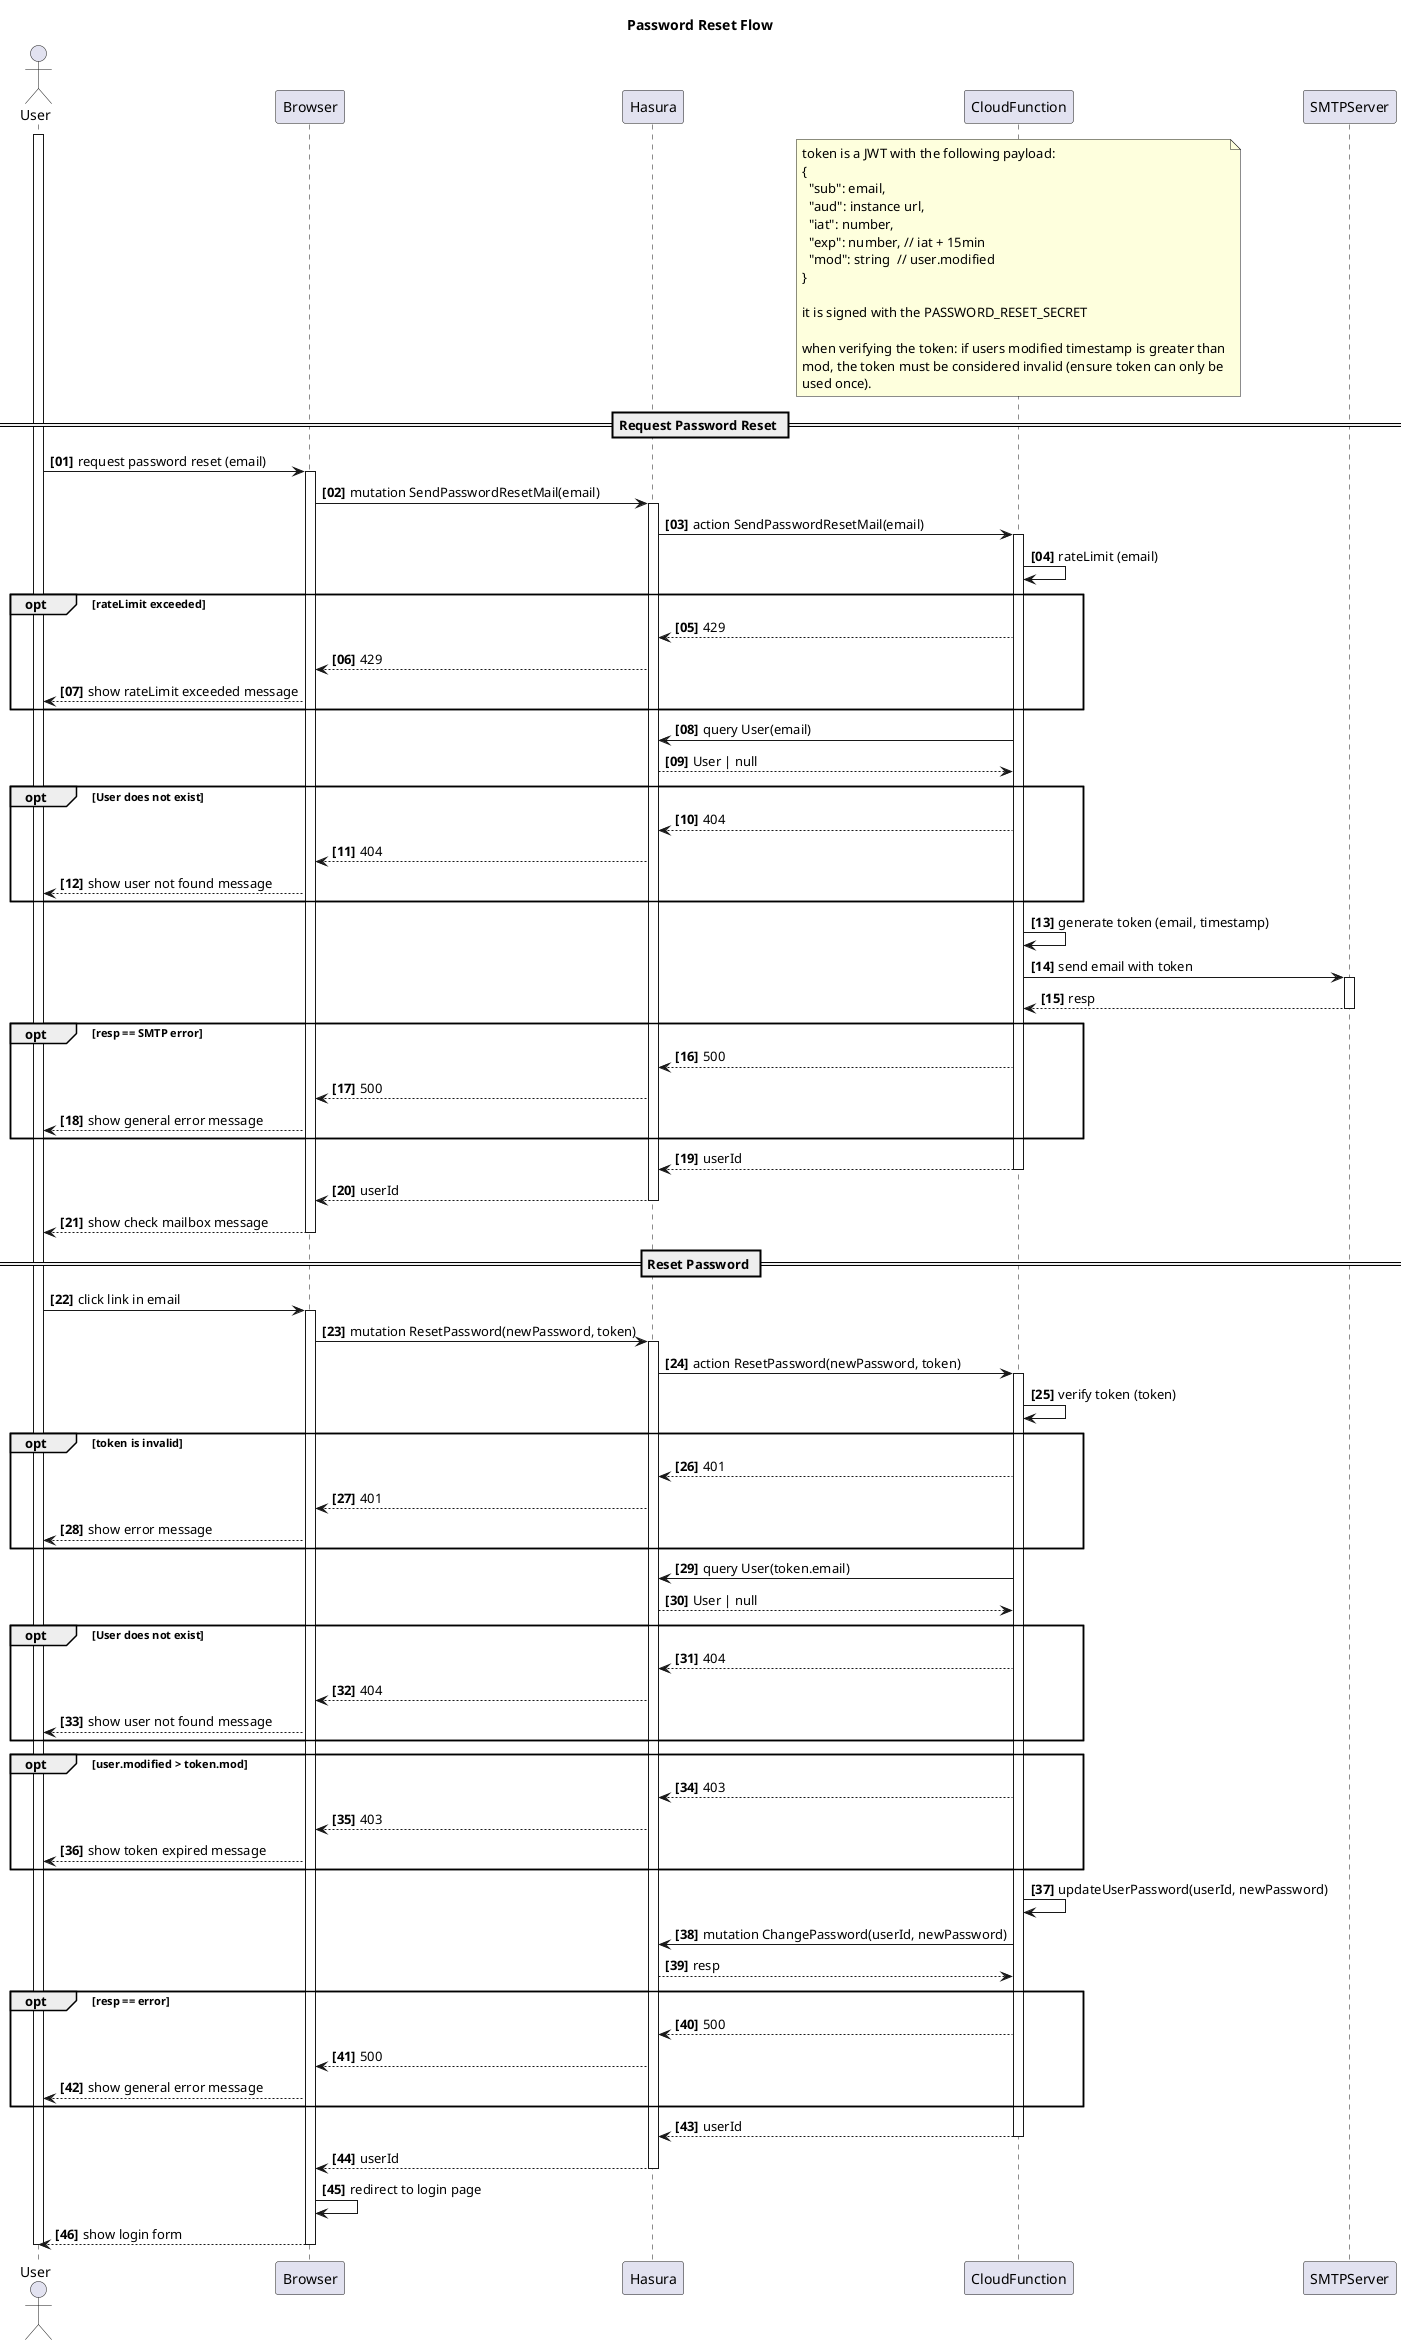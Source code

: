 @startuml Password Reset
title Password Reset Flow

autonumber "<b>[00]"

actor User
participant Browser
participant Hasura
participant CloudFunction
participant SMTPServer

note over CloudFunction
token is a JWT with the following payload:
{
  "sub": email,
  "aud": instance url,
  "iat": number,
  "exp": number, // iat + 15min
  "mod": string  // user.modified
}

it is signed with the PASSWORD_RESET_SECRET

when verifying the token: if users modified timestamp is greater than
mod, the token must be considered invalid (ensure token can only be
used once).
end note

== Request Password Reset ==

activate User
User -> Browser: request password reset (email)
activate Browser
Browser -> Hasura: mutation SendPasswordResetMail(email)
activate Hasura
Hasura -> CloudFunction: action SendPasswordResetMail(email)
activate CloudFunction
CloudFunction -> CloudFunction: rateLimit (email)

opt rateLimit exceeded
    CloudFunction --> Hasura: 429
    Hasura --> Browser: 429
    Browser --> User: show rateLimit exceeded message
end

CloudFunction -> Hasura: query User(email)
Hasura --> CloudFunction: User | null

opt User does not exist
    CloudFunction --> Hasura: 404
    Hasura --> Browser: 404
    Browser --> User: show user not found message
end

CloudFunction -> CloudFunction: generate token (email, timestamp)
CloudFunction -> SMTPServer: send email with token
activate SMTPServer
SMTPServer --> CloudFunction: resp
deactivate SMTPServer

opt resp == SMTP error
    CloudFunction --> Hasura: 500
    Hasura --> Browser: 500
    Browser --> User: show general error message
end

CloudFunction --> Hasura: userId
deactivate CloudFunction
Hasura --> Browser: userId
deactivate Hasura
Browser --> User: show check mailbox message
deactivate Browser

== Reset Password ==

User -> Browser: click link in email
activate Browser
Browser -> Hasura: mutation ResetPassword(newPassword, token)
activate Hasura
Hasura -> CloudFunction: action ResetPassword(newPassword, token)
activate CloudFunction
CloudFunction -> CloudFunction: verify token (token)
opt token is invalid
    CloudFunction --> Hasura: 401
    Hasura --> Browser: 401
    Browser --> User: show error message
end

CloudFunction -> Hasura: query User(token.email)
Hasura --> CloudFunction: User | null
opt User does not exist
    CloudFunction --> Hasura: 404
    Hasura --> Browser: 404
    Browser --> User: show user not found message
end

opt user.modified > token.mod
    CloudFunction --> Hasura: 403
    Hasura --> Browser: 403
    Browser --> User: show token expired message
end

CloudFunction -> CloudFunction: updateUserPassword(userId, newPassword)
CloudFunction -> Hasura: mutation ChangePassword(userId, newPassword)
Hasura --> CloudFunction: resp

opt resp == error
    CloudFunction --> Hasura: 500
    Hasura --> Browser: 500
    Browser --> User: show general error message
end

CloudFunction --> Hasura: userId
deactivate CloudFunction
Hasura --> Browser: userId
deactivate Hasura
Browser -> Browser: redirect to login page
Browser --> User: show login form
deactivate Browser
deactivate User

@enduml
